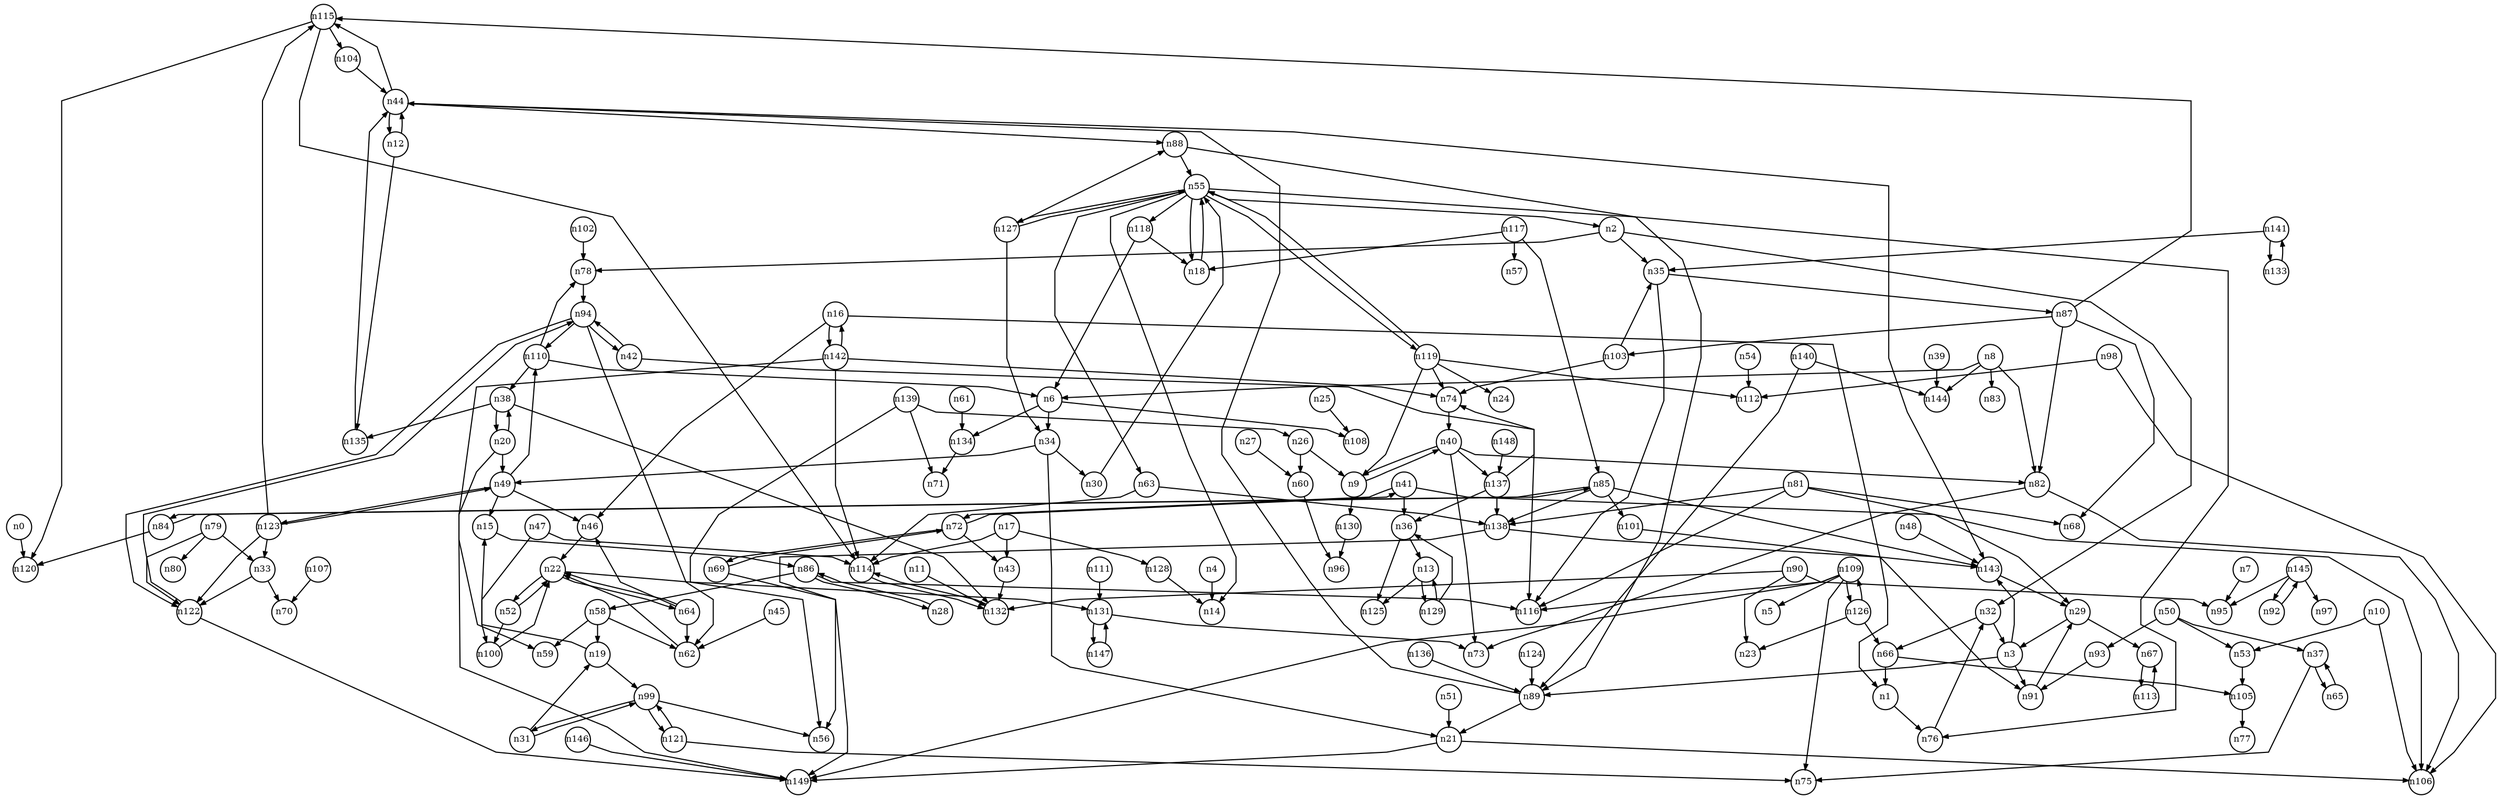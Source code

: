 digraph G{
splines=polyline;
ranksep=0.22;
nodesep=0.22;
nodesize=0.32;
fontsize=8
edge [arrowsize=0.5]
node [fontsize=8 shape=circle width=0.32 fixedsize=shape];

n0 -> n120
n32 -> n3
n32 -> n66
n2 -> n32
n2 -> n35
n2 -> n78
n35 -> n116
n35 -> n87
n78 -> n94
n89 -> n21
n89 -> n44
n3 -> n89
n3 -> n91
n3 -> n143
n91 -> n29
n143 -> n29
n4 -> n14
n6 -> n108
n6 -> n134
n6 -> n34
n134 -> n71
n7 -> n95
n8 -> n6
n8 -> n82
n8 -> n83
n8 -> n144
n82 -> n73
n82 -> n106
n130 -> n96
n9 -> n130
n9 -> n40
n53 -> n105
n10 -> n53
n10 -> n106
n132 -> n114
n11 -> n132
n135 -> n44
n12 -> n135
n12 -> n44
n13 -> n125
n13 -> n129
n129 -> n36
n129 -> n13
n1 -> n76
n16 -> n1
n16 -> n46
n16 -> n142
n46 -> n22
n43 -> n132
n17 -> n43
n17 -> n114
n17 -> n128
n114 -> n132
n128 -> n14
n15 -> n86
n19 -> n15
n19 -> n99
n49 -> n15
n49 -> n46
n49 -> n110
n49 -> n123
n20 -> n49
n20 -> n149
n20 -> n38
n21 -> n106
n21 -> n149
n52 -> n100
n52 -> n22
n22 -> n52
n22 -> n64
n22 -> n131
n64 -> n46
n64 -> n62
n64 -> n22
n131 -> n73
n131 -> n147
n25 -> n108
n26 -> n9
n26 -> n60
n60 -> n96
n27 -> n60
n29 -> n3
n29 -> n67
n67 -> n113
n31 -> n19
n31 -> n99
n66 -> n1
n66 -> n105
n33 -> n70
n33 -> n122
n122 -> n149
n122 -> n94
n34 -> n21
n34 -> n30
n34 -> n49
n30 -> n55
n36 -> n125
n36 -> n13
n37 -> n75
n37 -> n65
n38 -> n20
n38 -> n132
n38 -> n135
n39 -> n144
n40 -> n9
n40 -> n73
n40 -> n82
n40 -> n137
n137 -> n36
n137 -> n74
n137 -> n138
n41 -> n36
n41 -> n72
n41 -> n106
n72 -> n43
n72 -> n69
n72 -> n41
n42 -> n116
n42 -> n94
n44 -> n12
n44 -> n88
n44 -> n115
n44 -> n143
n88 -> n89
n88 -> n55
n115 -> n104
n115 -> n114
n115 -> n120
n62 -> n22
n45 -> n62
n100 -> n22
n47 -> n100
n47 -> n114
n48 -> n143
n110 -> n6
n110 -> n78
n110 -> n38
n50 -> n37
n50 -> n53
n50 -> n93
n93 -> n91
n51 -> n21
n105 -> n77
n54 -> n112
n55 -> n2
n55 -> n14
n55 -> n18
n55 -> n63
n55 -> n76
n55 -> n118
n55 -> n119
n55 -> n127
n18 -> n55
n63 -> n114
n63 -> n138
n76 -> n32
n118 -> n6
n118 -> n18
n119 -> n9
n119 -> n24
n119 -> n74
n119 -> n112
n119 -> n55
n127 -> n34
n127 -> n88
n127 -> n55
n58 -> n19
n58 -> n59
n58 -> n62
n61 -> n134
n138 -> n56
n138 -> n143
n65 -> n37
n69 -> n149
n69 -> n72
n79 -> n33
n79 -> n80
n79 -> n122
n81 -> n29
n81 -> n68
n81 -> n116
n81 -> n138
n85 -> n101
n85 -> n138
n85 -> n143
n85 -> n84
n84 -> n85
n84 -> n120
n101 -> n91
n28 -> n86
n86 -> n28
n86 -> n58
n86 -> n116
n87 -> n68
n87 -> n82
n87 -> n103
n87 -> n115
n103 -> n35
n103 -> n74
n90 -> n23
n90 -> n95
n90 -> n132
n94 -> n42
n94 -> n62
n94 -> n110
n94 -> n122
n98 -> n106
n98 -> n112
n99 -> n31
n99 -> n56
n99 -> n121
n121 -> n75
n121 -> n99
n102 -> n78
n74 -> n40
n107 -> n70
n109 -> n5
n109 -> n75
n109 -> n116
n109 -> n149
n109 -> n126
n111 -> n131
n113 -> n67
n104 -> n44
n117 -> n18
n117 -> n57
n117 -> n85
n123 -> n33
n123 -> n49
n123 -> n115
n123 -> n122
n124 -> n89
n126 -> n23
n126 -> n66
n126 -> n109
n136 -> n89
n139 -> n26
n139 -> n56
n139 -> n71
n140 -> n89
n140 -> n144
n141 -> n35
n141 -> n133
n133 -> n141
n142 -> n16
n142 -> n59
n142 -> n74
n142 -> n114
n92 -> n145
n145 -> n92
n145 -> n95
n145 -> n97
n146 -> n149
n147 -> n131
n148 -> n137
}
